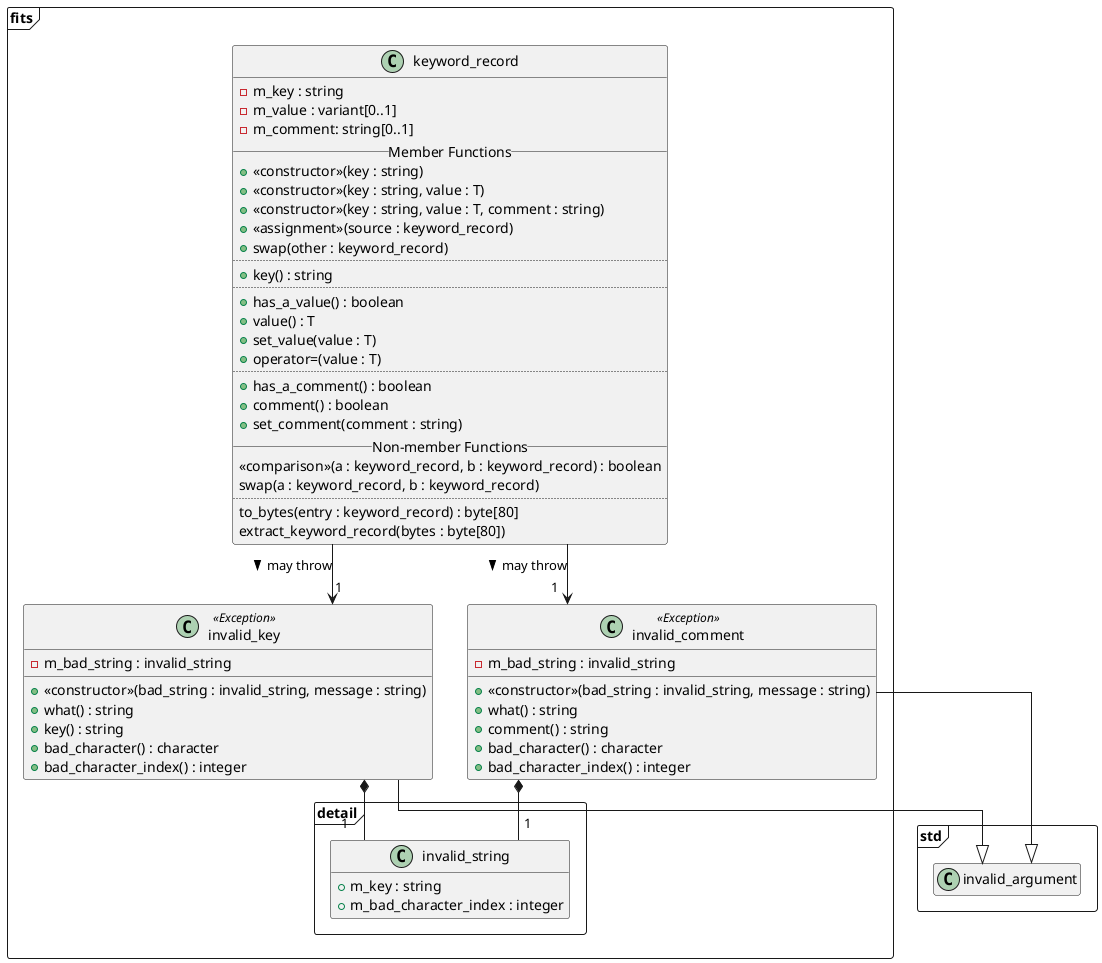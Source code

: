 @startuml@

hide empty members
skinparam linetype ortho

package std <<frame>> {
  class invalid_argument
}

package fits <<frame>> {
  class keyword_record {
    - m_key : string
    - m_value : variant[0..1]
    - m_comment: string[0..1]
    __ Member Functions __
    + <<constructor>>(key : string)
    + <<constructor>>(key : string, value : T)
    + <<constructor>>(key : string, value : T, comment : string)
    + <<assignment>>(source : keyword_record)
    + swap(other : keyword_record)
    ..
    + key() : string
    ..
    + has_a_value() : boolean
    + value() : T
    + set_value(value : T)
    + operator=(value : T)
    ..
    + has_a_comment() : boolean
    + comment() : boolean
    + set_comment(comment : string)
    __ Non-member Functions __
    <<comparison>>(a : keyword_record, b : keyword_record) : boolean
    swap(a : keyword_record, b : keyword_record)
    ..
    to_bytes(entry : keyword_record) : byte[80]
    extract_keyword_record(bytes : byte[80])
  }

  package detail <<frame>> {
    class invalid_string {
      + m_key : string
      + m_bad_character_index : integer
    }
  }

  class invalid_key <<Exception>> {
    - m_bad_string : invalid_string
    ____
    + <<constructor>>(bad_string : invalid_string, message : string)
    + what() : string
    + key() : string
    + bad_character() : character
    + bad_character_index() : integer
  }

  class invalid_comment <<Exception>> {
    - m_bad_string : invalid_string
    ____
    + <<constructor>>(bad_string : invalid_string, message : string)
    + what() : string
    + comment() : string
    + bad_character() : character
    + bad_character_index() : integer
  }
}

invalid_key --|> invalid_argument
invalid_key *-- "1" invalid_string
keyword_record --> "1" invalid_key : may throw >

invalid_comment --|> invalid_argument
invalid_comment *-- "1" invalid_string
keyword_record --> "1" invalid_comment : may throw >

@enduml@
